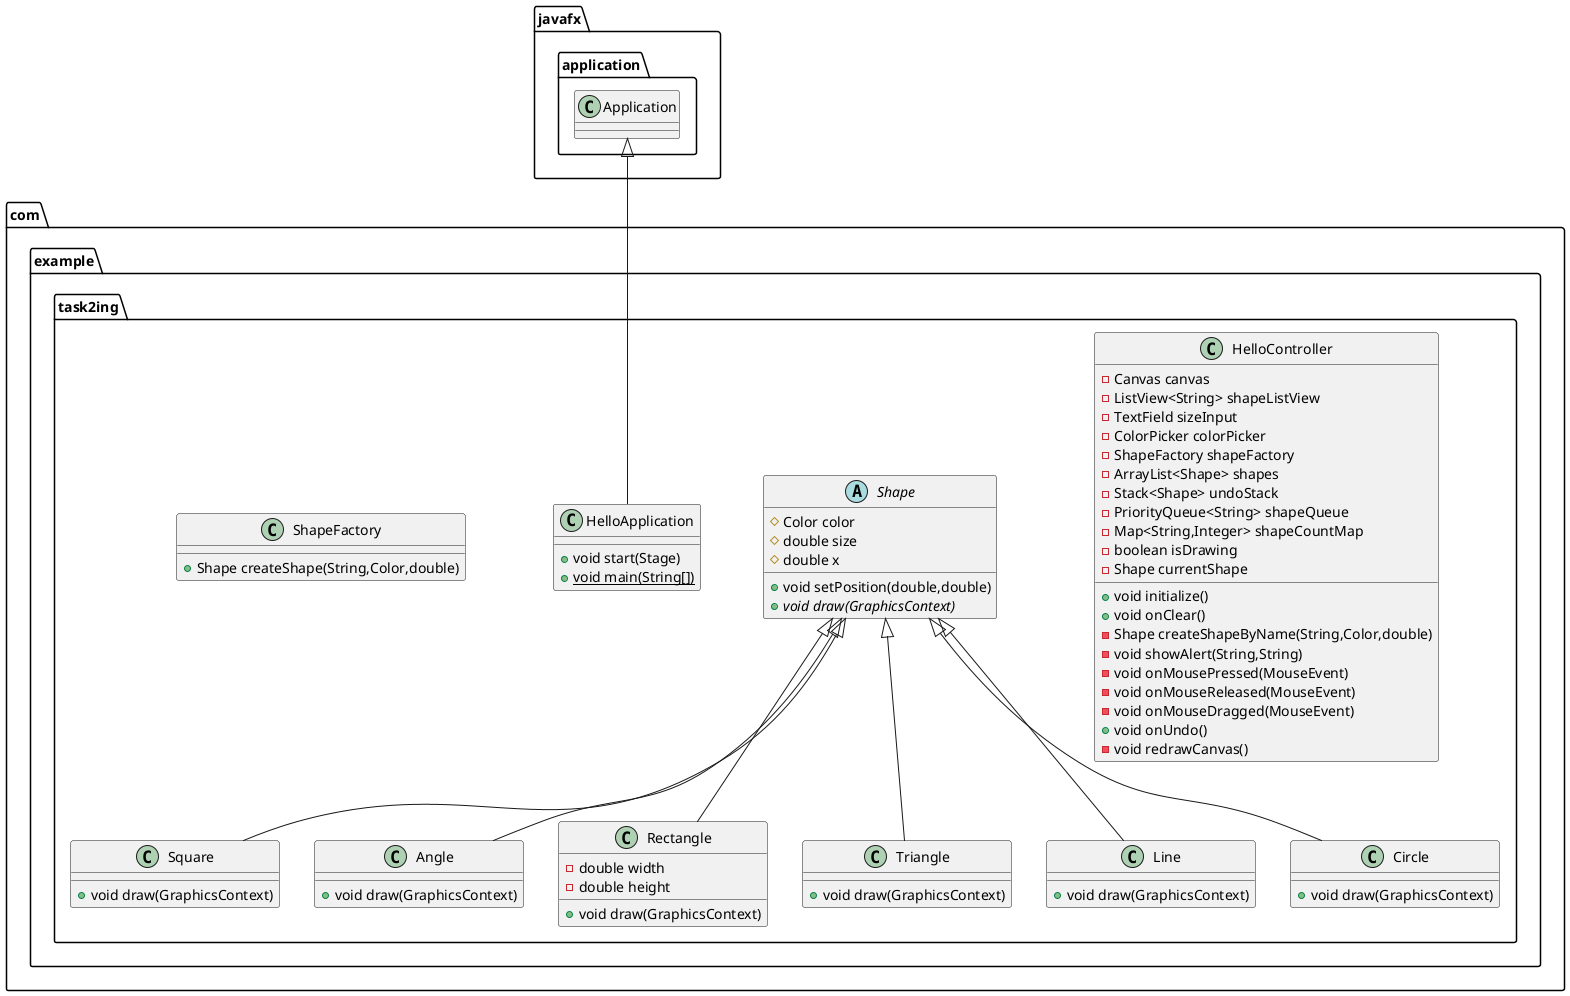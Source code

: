 @startuml
class com.example.task2ing.Square {
+ void draw(GraphicsContext)
}

class com.example.task2ing.HelloController {
- Canvas canvas
- ListView<String> shapeListView
- TextField sizeInput
- ColorPicker colorPicker
- ShapeFactory shapeFactory
- ArrayList<Shape> shapes
- Stack<Shape> undoStack
- PriorityQueue<String> shapeQueue
- Map<String,Integer> shapeCountMap
- boolean isDrawing
- Shape currentShape
+ void initialize()
+ void onClear()
- Shape createShapeByName(String,Color,double)
- void showAlert(String,String)
- void onMousePressed(MouseEvent)
- void onMouseReleased(MouseEvent)
- void onMouseDragged(MouseEvent)
+ void onUndo()
- void redrawCanvas()
}


class com.example.task2ing.Angle {
+ void draw(GraphicsContext)
}

abstract class com.example.task2ing.Shape {
# Color color
# double size
# double x
+ void setPosition(double,double)
+ {abstract}void draw(GraphicsContext)
}


class com.example.task2ing.Rectangle {
- double width
- double height
+ void draw(GraphicsContext)
}


class com.example.task2ing.Triangle {
+ void draw(GraphicsContext)
}

class com.example.task2ing.HelloApplication {
+ void start(Stage)
+ {static} void main(String[])
}

class com.example.task2ing.Line {
+ void draw(GraphicsContext)
}

class com.example.task2ing.ShapeFactory {
+ Shape createShape(String,Color,double)
}

class com.example.task2ing.Circle {
+ void draw(GraphicsContext)
}



com.example.task2ing.Shape <|-- com.example.task2ing.Square
com.example.task2ing.Shape <|-- com.example.task2ing.Angle
com.example.task2ing.Shape <|-- com.example.task2ing.Rectangle
com.example.task2ing.Shape <|-- com.example.task2ing.Triangle
javafx.application.Application <|-- com.example.task2ing.HelloApplication
com.example.task2ing.Shape <|-- com.example.task2ing.Line
com.example.task2ing.Shape <|-- com.example.task2ing.Circle
@enduml